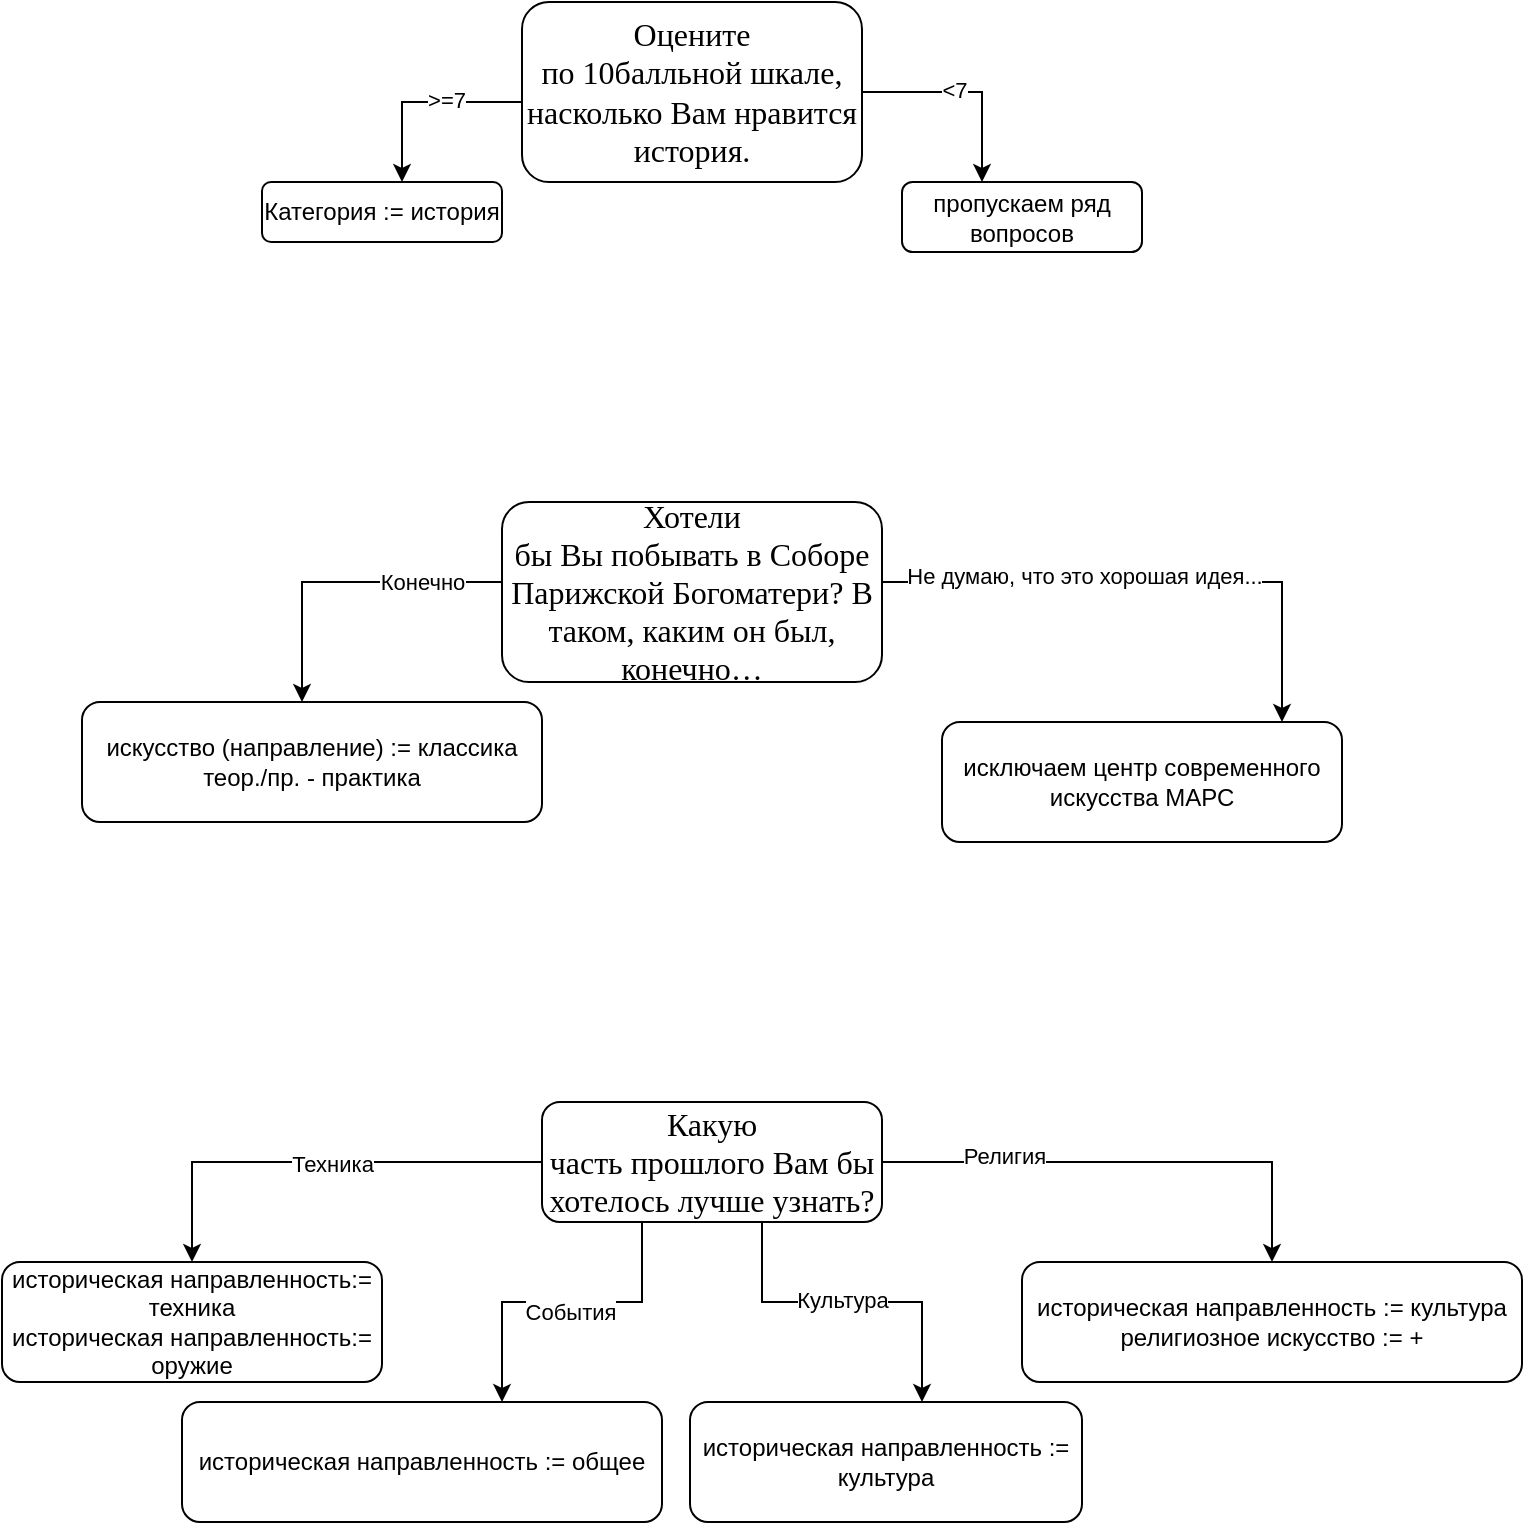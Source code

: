 <mxfile version="20.3.1" type="device"><diagram id="XZrZk5vpCni34MpPc0BW" name="Страница 1"><mxGraphModel dx="782" dy="436" grid="1" gridSize="10" guides="1" tooltips="1" connect="1" arrows="1" fold="1" page="1" pageScale="1" pageWidth="827" pageHeight="1169" math="0" shadow="0"><root><mxCell id="0"/><mxCell id="1" parent="0"/><mxCell id="JHbH4Kngi1k8IEZPOVfQ-3" value="" style="edgeStyle=orthogonalEdgeStyle;rounded=0;orthogonalLoop=1;jettySize=auto;html=1;" edge="1" parent="1" source="JHbH4Kngi1k8IEZPOVfQ-1" target="JHbH4Kngi1k8IEZPOVfQ-2"><mxGeometry relative="1" as="geometry"><Array as="points"><mxPoint x="210" y="150"/></Array></mxGeometry></mxCell><mxCell id="JHbH4Kngi1k8IEZPOVfQ-4" value="&amp;gt;=7" style="edgeLabel;html=1;align=center;verticalAlign=middle;resizable=0;points=[];" vertex="1" connectable="0" parent="JHbH4Kngi1k8IEZPOVfQ-3"><mxGeometry x="-0.238" y="-1" relative="1" as="geometry"><mxPoint as="offset"/></mxGeometry></mxCell><mxCell id="JHbH4Kngi1k8IEZPOVfQ-6" value="" style="edgeStyle=orthogonalEdgeStyle;rounded=0;orthogonalLoop=1;jettySize=auto;html=1;" edge="1" parent="1" source="JHbH4Kngi1k8IEZPOVfQ-1" target="JHbH4Kngi1k8IEZPOVfQ-5"><mxGeometry relative="1" as="geometry"><Array as="points"><mxPoint x="500" y="145"/></Array></mxGeometry></mxCell><mxCell id="JHbH4Kngi1k8IEZPOVfQ-7" value="&amp;lt;7" style="edgeLabel;html=1;align=center;verticalAlign=middle;resizable=0;points=[];" vertex="1" connectable="0" parent="JHbH4Kngi1k8IEZPOVfQ-6"><mxGeometry x="-0.13" y="1" relative="1" as="geometry"><mxPoint as="offset"/></mxGeometry></mxCell><mxCell id="JHbH4Kngi1k8IEZPOVfQ-1" value="&lt;span style=&quot;font-size:12.0pt;mso-bidi-font-size:11.0pt;&lt;br/&gt;line-height:106%;font-family:&amp;quot;Times New Roman&amp;quot;,serif;mso-fareast-font-family:&lt;br/&gt;Calibri;mso-fareast-theme-font:minor-latin;mso-bidi-theme-font:minor-bidi;&lt;br/&gt;mso-ansi-language:RU;mso-fareast-language:EN-US;mso-bidi-language:AR-SA&quot;&gt;Оцените&lt;br/&gt;по 10балльной шкале, насколько Вам нравится история.&lt;/span&gt;" style="rounded=1;whiteSpace=wrap;html=1;" vertex="1" parent="1"><mxGeometry x="270" y="100" width="170" height="90" as="geometry"/></mxCell><mxCell id="JHbH4Kngi1k8IEZPOVfQ-2" value="Категория := история" style="whiteSpace=wrap;html=1;rounded=1;" vertex="1" parent="1"><mxGeometry x="140" y="190" width="120" height="30" as="geometry"/></mxCell><mxCell id="JHbH4Kngi1k8IEZPOVfQ-5" value="пропускаем ряд вопросов" style="whiteSpace=wrap;html=1;rounded=1;" vertex="1" parent="1"><mxGeometry x="460" y="190" width="120" height="35" as="geometry"/></mxCell><mxCell id="JHbH4Kngi1k8IEZPOVfQ-10" value="" style="edgeStyle=orthogonalEdgeStyle;rounded=0;orthogonalLoop=1;jettySize=auto;html=1;" edge="1" parent="1" source="JHbH4Kngi1k8IEZPOVfQ-8" target="JHbH4Kngi1k8IEZPOVfQ-9"><mxGeometry relative="1" as="geometry"><Array as="points"><mxPoint x="160" y="390"/></Array></mxGeometry></mxCell><mxCell id="JHbH4Kngi1k8IEZPOVfQ-14" value="Конечно" style="edgeLabel;html=1;align=center;verticalAlign=middle;resizable=0;points=[];" vertex="1" connectable="0" parent="JHbH4Kngi1k8IEZPOVfQ-10"><mxGeometry x="-0.126" y="3" relative="1" as="geometry"><mxPoint x="30" y="-3" as="offset"/></mxGeometry></mxCell><mxCell id="JHbH4Kngi1k8IEZPOVfQ-12" value="" style="edgeStyle=orthogonalEdgeStyle;rounded=0;orthogonalLoop=1;jettySize=auto;html=1;" edge="1" parent="1" source="JHbH4Kngi1k8IEZPOVfQ-8" target="JHbH4Kngi1k8IEZPOVfQ-11"><mxGeometry relative="1" as="geometry"><Array as="points"><mxPoint x="650" y="390"/></Array></mxGeometry></mxCell><mxCell id="JHbH4Kngi1k8IEZPOVfQ-15" value="Не думаю, что это хорошая идея..." style="edgeLabel;html=1;align=center;verticalAlign=middle;resizable=0;points=[];" vertex="1" connectable="0" parent="JHbH4Kngi1k8IEZPOVfQ-12"><mxGeometry x="-0.498" y="3" relative="1" as="geometry"><mxPoint x="33" as="offset"/></mxGeometry></mxCell><mxCell id="JHbH4Kngi1k8IEZPOVfQ-8" value="&lt;span style=&quot;font-size:12.0pt;mso-bidi-font-size:11.0pt;&lt;br/&gt;line-height:106%;font-family:&amp;quot;Times New Roman&amp;quot;,serif;mso-fareast-font-family:&lt;br/&gt;Calibri;mso-fareast-theme-font:minor-latin;mso-bidi-theme-font:minor-bidi;&lt;br/&gt;mso-ansi-language:RU;mso-fareast-language:EN-US;mso-bidi-language:AR-SA&quot;&gt;Хотели&lt;br/&gt;бы Вы побывать в Соборе Парижской Богоматери? В таком, каким он был, конечно…&lt;/span&gt;" style="rounded=1;whiteSpace=wrap;html=1;" vertex="1" parent="1"><mxGeometry x="260" y="350" width="190" height="90" as="geometry"/></mxCell><mxCell id="JHbH4Kngi1k8IEZPOVfQ-9" value="искусство (направление) := классика&lt;br&gt;теор./пр. - практика" style="whiteSpace=wrap;html=1;rounded=1;" vertex="1" parent="1"><mxGeometry x="50" y="450" width="230" height="60" as="geometry"/></mxCell><mxCell id="JHbH4Kngi1k8IEZPOVfQ-11" value="исключаем центр современного искусства МАРС" style="whiteSpace=wrap;html=1;rounded=1;" vertex="1" parent="1"><mxGeometry x="480" y="460" width="200" height="60" as="geometry"/></mxCell><mxCell id="JHbH4Kngi1k8IEZPOVfQ-18" value="" style="edgeStyle=orthogonalEdgeStyle;rounded=0;orthogonalLoop=1;jettySize=auto;html=1;" edge="1" parent="1" source="JHbH4Kngi1k8IEZPOVfQ-16" target="JHbH4Kngi1k8IEZPOVfQ-17"><mxGeometry relative="1" as="geometry"/></mxCell><mxCell id="JHbH4Kngi1k8IEZPOVfQ-19" value="Техника" style="edgeLabel;html=1;align=center;verticalAlign=middle;resizable=0;points=[];" vertex="1" connectable="0" parent="JHbH4Kngi1k8IEZPOVfQ-18"><mxGeometry x="-0.059" y="1" relative="1" as="geometry"><mxPoint x="1" as="offset"/></mxGeometry></mxCell><mxCell id="JHbH4Kngi1k8IEZPOVfQ-21" value="" style="edgeStyle=orthogonalEdgeStyle;rounded=0;orthogonalLoop=1;jettySize=auto;html=1;" edge="1" parent="1" source="JHbH4Kngi1k8IEZPOVfQ-16" target="JHbH4Kngi1k8IEZPOVfQ-20"><mxGeometry relative="1" as="geometry"><Array as="points"><mxPoint x="330" y="750"/><mxPoint x="260" y="750"/></Array></mxGeometry></mxCell><mxCell id="JHbH4Kngi1k8IEZPOVfQ-22" value="События" style="edgeLabel;html=1;align=center;verticalAlign=middle;resizable=0;points=[];" vertex="1" connectable="0" parent="JHbH4Kngi1k8IEZPOVfQ-21"><mxGeometry x="0.175" y="5" relative="1" as="geometry"><mxPoint x="18" as="offset"/></mxGeometry></mxCell><mxCell id="JHbH4Kngi1k8IEZPOVfQ-24" value="" style="edgeStyle=orthogonalEdgeStyle;rounded=0;orthogonalLoop=1;jettySize=auto;html=1;" edge="1" parent="1" source="JHbH4Kngi1k8IEZPOVfQ-16" target="JHbH4Kngi1k8IEZPOVfQ-23"><mxGeometry relative="1" as="geometry"><Array as="points"><mxPoint x="390" y="750"/><mxPoint x="470" y="750"/></Array></mxGeometry></mxCell><mxCell id="JHbH4Kngi1k8IEZPOVfQ-25" value="Культура" style="edgeLabel;html=1;align=center;verticalAlign=middle;resizable=0;points=[];" vertex="1" connectable="0" parent="JHbH4Kngi1k8IEZPOVfQ-24"><mxGeometry x="0.154" y="1" relative="1" as="geometry"><mxPoint x="-18" as="offset"/></mxGeometry></mxCell><mxCell id="JHbH4Kngi1k8IEZPOVfQ-27" value="" style="edgeStyle=orthogonalEdgeStyle;rounded=0;orthogonalLoop=1;jettySize=auto;html=1;" edge="1" parent="1" source="JHbH4Kngi1k8IEZPOVfQ-16" target="JHbH4Kngi1k8IEZPOVfQ-26"><mxGeometry relative="1" as="geometry"/></mxCell><mxCell id="JHbH4Kngi1k8IEZPOVfQ-28" value="Религия" style="edgeLabel;html=1;align=center;verticalAlign=middle;resizable=0;points=[];" vertex="1" connectable="0" parent="JHbH4Kngi1k8IEZPOVfQ-27"><mxGeometry x="-0.504" y="3" relative="1" as="geometry"><mxPoint as="offset"/></mxGeometry></mxCell><mxCell id="JHbH4Kngi1k8IEZPOVfQ-16" value="&lt;span style=&quot;font-size:12.0pt;mso-bidi-font-size:11.0pt;&lt;br/&gt;line-height:106%;font-family:&amp;quot;Times New Roman&amp;quot;,serif;mso-fareast-font-family:&lt;br/&gt;Calibri;mso-fareast-theme-font:minor-latin;mso-bidi-theme-font:minor-bidi;&lt;br/&gt;mso-ansi-language:RU;mso-fareast-language:EN-US;mso-bidi-language:AR-SA&quot;&gt;Какую&lt;br/&gt;часть прошлого Вам бы хотелось лучше узнать?&lt;/span&gt;" style="rounded=1;whiteSpace=wrap;html=1;" vertex="1" parent="1"><mxGeometry x="280" y="650" width="170" height="60" as="geometry"/></mxCell><mxCell id="JHbH4Kngi1k8IEZPOVfQ-17" value="историческая направленность:= техника&lt;br&gt;историческая направленность:= оружие" style="whiteSpace=wrap;html=1;rounded=1;" vertex="1" parent="1"><mxGeometry x="10" y="730" width="190" height="60" as="geometry"/></mxCell><mxCell id="JHbH4Kngi1k8IEZPOVfQ-20" value="историческая направленность := общее" style="whiteSpace=wrap;html=1;rounded=1;" vertex="1" parent="1"><mxGeometry x="100" y="800" width="240" height="60" as="geometry"/></mxCell><mxCell id="JHbH4Kngi1k8IEZPOVfQ-23" value="историческая направленность := культура" style="whiteSpace=wrap;html=1;rounded=1;" vertex="1" parent="1"><mxGeometry x="354" y="800" width="196" height="60" as="geometry"/></mxCell><mxCell id="JHbH4Kngi1k8IEZPOVfQ-26" value="историческая направленность := культура&lt;br&gt;религиозное искусство := +" style="whiteSpace=wrap;html=1;rounded=1;" vertex="1" parent="1"><mxGeometry x="520" y="730" width="250" height="60" as="geometry"/></mxCell></root></mxGraphModel></diagram></mxfile>